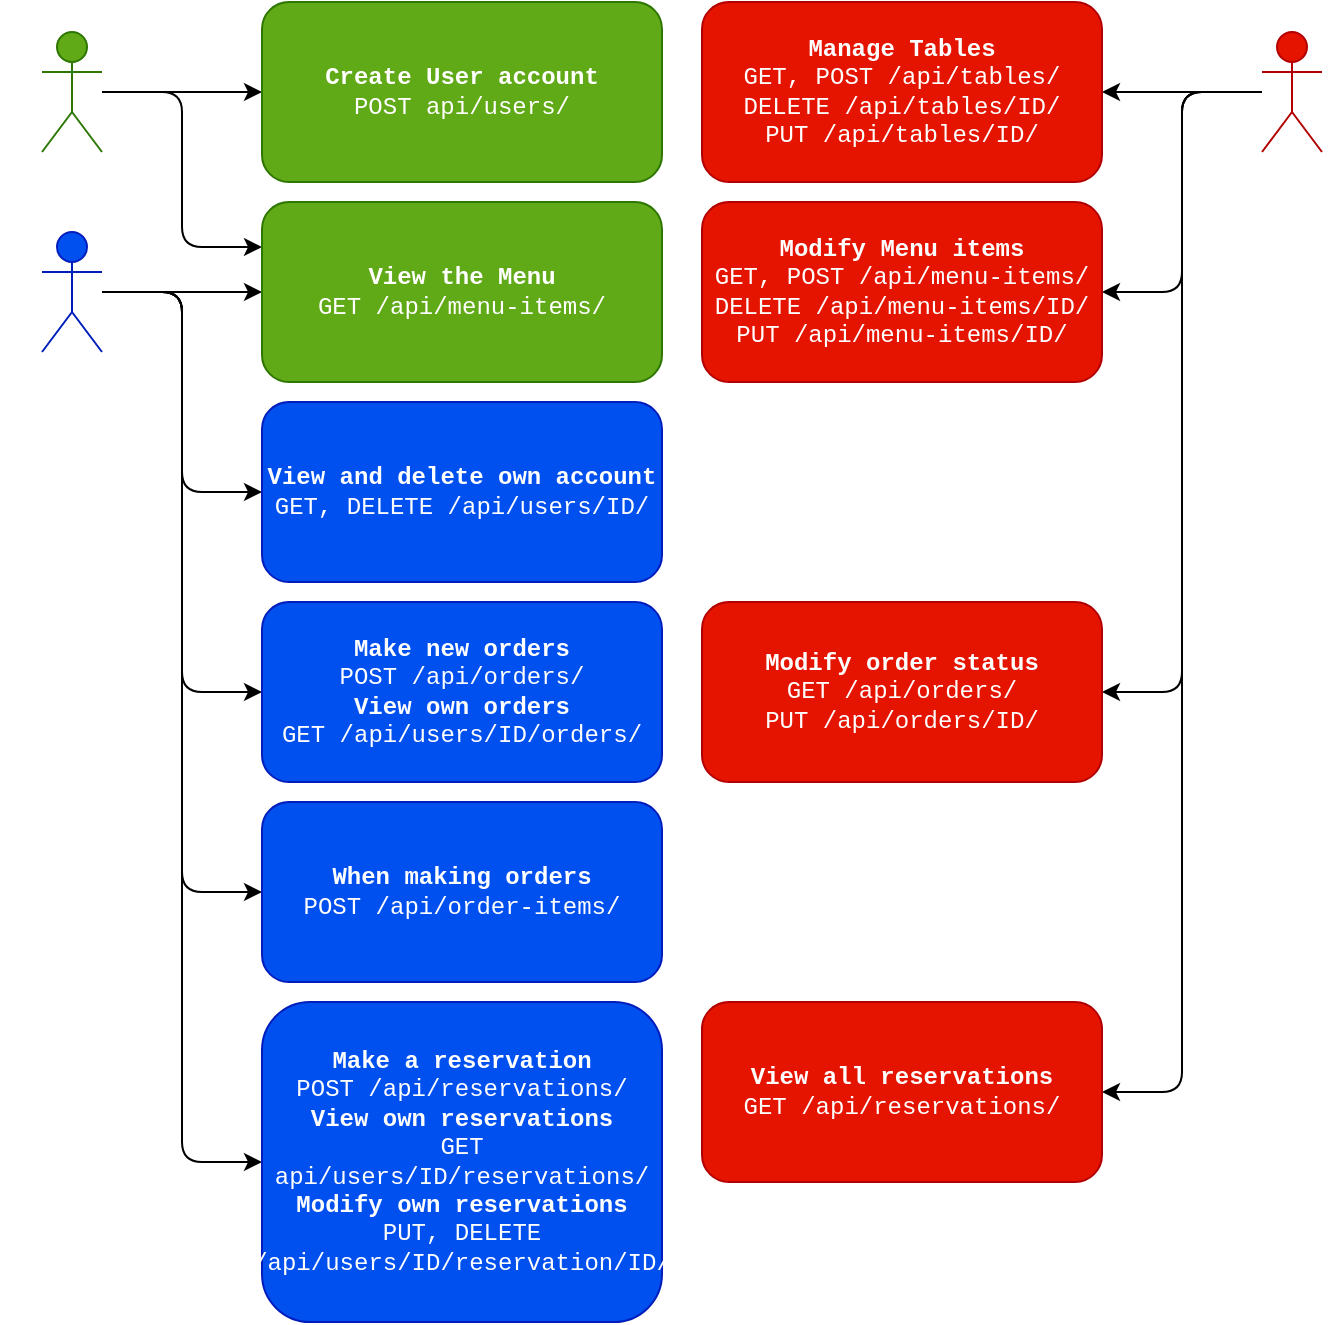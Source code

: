 <mxfile version="27.0.6">
  <diagram name="Page-1" id="dFkPYEzx29vNvxIq47wv">
    <mxGraphModel dx="1382" dy="749" grid="1" gridSize="10" guides="1" tooltips="1" connect="1" arrows="1" fold="1" page="1" pageScale="1" pageWidth="827" pageHeight="1169" math="0" shadow="0">
      <root>
        <mxCell id="0" />
        <mxCell id="1" parent="0" />
        <mxCell id="qMA9qAyPhksx8ExccvGU-14" style="edgeStyle=orthogonalEdgeStyle;rounded=1;orthogonalLoop=1;jettySize=auto;html=1;fontFamily=Courier New;curved=0;" edge="1" parent="1" source="qMA9qAyPhksx8ExccvGU-1" target="qMA9qAyPhksx8ExccvGU-13">
          <mxGeometry relative="1" as="geometry" />
        </mxCell>
        <mxCell id="qMA9qAyPhksx8ExccvGU-20" style="edgeStyle=orthogonalEdgeStyle;rounded=1;orthogonalLoop=1;jettySize=auto;html=1;entryX=0;entryY=0.25;entryDx=0;entryDy=0;fontFamily=Courier New;curved=0;" edge="1" parent="1" source="qMA9qAyPhksx8ExccvGU-1" target="qMA9qAyPhksx8ExccvGU-6">
          <mxGeometry relative="1" as="geometry" />
        </mxCell>
        <mxCell id="qMA9qAyPhksx8ExccvGU-1" value="&lt;div&gt;Guest User&lt;/div&gt;" style="shape=umlActor;verticalLabelPosition=bottom;verticalAlign=top;html=1;outlineConnect=0;fontFamily=Courier New;fillColor=#60a917;fontColor=light-dark(#FFFFFF,#FFFFFF);strokeColor=#2D7600;" vertex="1" parent="1">
          <mxGeometry x="100" y="115" width="30" height="60" as="geometry" />
        </mxCell>
        <mxCell id="qMA9qAyPhksx8ExccvGU-8" style="edgeStyle=orthogonalEdgeStyle;rounded=1;orthogonalLoop=1;jettySize=auto;html=1;fontFamily=Courier New;curved=0;" edge="1" parent="1" source="qMA9qAyPhksx8ExccvGU-2" target="qMA9qAyPhksx8ExccvGU-6">
          <mxGeometry relative="1" as="geometry" />
        </mxCell>
        <mxCell id="qMA9qAyPhksx8ExccvGU-35" style="edgeStyle=orthogonalEdgeStyle;rounded=1;orthogonalLoop=1;jettySize=auto;html=1;entryX=0;entryY=0.5;entryDx=0;entryDy=0;fontFamily=Courier New;curved=0;" edge="1" parent="1" source="qMA9qAyPhksx8ExccvGU-2" target="qMA9qAyPhksx8ExccvGU-12">
          <mxGeometry relative="1" as="geometry" />
        </mxCell>
        <mxCell id="qMA9qAyPhksx8ExccvGU-36" style="edgeStyle=orthogonalEdgeStyle;rounded=1;orthogonalLoop=1;jettySize=auto;html=1;entryX=0;entryY=0.5;entryDx=0;entryDy=0;fontFamily=Courier New;curved=0;" edge="1" parent="1" source="qMA9qAyPhksx8ExccvGU-2" target="qMA9qAyPhksx8ExccvGU-16">
          <mxGeometry relative="1" as="geometry" />
        </mxCell>
        <mxCell id="qMA9qAyPhksx8ExccvGU-37" style="edgeStyle=orthogonalEdgeStyle;rounded=1;orthogonalLoop=1;jettySize=auto;html=1;entryX=0;entryY=0.5;entryDx=0;entryDy=0;fontFamily=Courier New;curved=0;" edge="1" parent="1" source="qMA9qAyPhksx8ExccvGU-2" target="qMA9qAyPhksx8ExccvGU-17">
          <mxGeometry relative="1" as="geometry" />
        </mxCell>
        <mxCell id="qMA9qAyPhksx8ExccvGU-38" style="edgeStyle=orthogonalEdgeStyle;rounded=1;orthogonalLoop=1;jettySize=auto;html=1;entryX=0;entryY=0.5;entryDx=0;entryDy=0;fontFamily=Courier New;curved=0;" edge="1" parent="1" source="qMA9qAyPhksx8ExccvGU-2" target="qMA9qAyPhksx8ExccvGU-19">
          <mxGeometry relative="1" as="geometry" />
        </mxCell>
        <mxCell id="qMA9qAyPhksx8ExccvGU-2" value="&lt;div&gt;Logged in&lt;/div&gt;&lt;div&gt;User&lt;/div&gt;" style="shape=umlActor;verticalLabelPosition=bottom;verticalAlign=top;html=1;outlineConnect=0;fontFamily=Courier New;fillColor=#0050ef;fontColor=light-dark(#FFFFFF,#FFFFFF);strokeColor=#001DBC;" vertex="1" parent="1">
          <mxGeometry x="100" y="215" width="30" height="60" as="geometry" />
        </mxCell>
        <mxCell id="qMA9qAyPhksx8ExccvGU-30" style="edgeStyle=orthogonalEdgeStyle;rounded=1;orthogonalLoop=1;jettySize=auto;html=1;entryX=1;entryY=0.5;entryDx=0;entryDy=0;fontFamily=Courier New;curved=0;" edge="1" parent="1" source="qMA9qAyPhksx8ExccvGU-3" target="qMA9qAyPhksx8ExccvGU-26">
          <mxGeometry relative="1" as="geometry" />
        </mxCell>
        <mxCell id="qMA9qAyPhksx8ExccvGU-32" style="edgeStyle=orthogonalEdgeStyle;rounded=1;orthogonalLoop=1;jettySize=auto;html=1;entryX=1;entryY=0.5;entryDx=0;entryDy=0;fontFamily=Courier New;curved=0;" edge="1" parent="1" source="qMA9qAyPhksx8ExccvGU-3" target="qMA9qAyPhksx8ExccvGU-29">
          <mxGeometry relative="1" as="geometry" />
        </mxCell>
        <mxCell id="qMA9qAyPhksx8ExccvGU-40" style="edgeStyle=orthogonalEdgeStyle;rounded=1;orthogonalLoop=1;jettySize=auto;html=1;entryX=1;entryY=0.5;entryDx=0;entryDy=0;fontFamily=Courier New;curved=0;" edge="1" parent="1" source="qMA9qAyPhksx8ExccvGU-3" target="qMA9qAyPhksx8ExccvGU-34">
          <mxGeometry relative="1" as="geometry" />
        </mxCell>
        <mxCell id="qMA9qAyPhksx8ExccvGU-42" style="edgeStyle=orthogonalEdgeStyle;rounded=1;orthogonalLoop=1;jettySize=auto;html=1;fontFamily=Courier New;curved=0;" edge="1" parent="1" source="qMA9qAyPhksx8ExccvGU-3" target="qMA9qAyPhksx8ExccvGU-41">
          <mxGeometry relative="1" as="geometry" />
        </mxCell>
        <mxCell id="qMA9qAyPhksx8ExccvGU-3" value="Admin" style="shape=umlActor;verticalLabelPosition=bottom;verticalAlign=top;html=1;outlineConnect=0;fontFamily=Courier New;fillColor=#e51400;fontColor=light-dark(#FFFFFF,#FFFFFF);strokeColor=#B20000;" vertex="1" parent="1">
          <mxGeometry x="710" y="115" width="30" height="60" as="geometry" />
        </mxCell>
        <mxCell id="qMA9qAyPhksx8ExccvGU-6" value="&lt;div&gt;&lt;b&gt;View the Menu&lt;/b&gt;&lt;/div&gt;&lt;div&gt;GET /api/menu-items/&lt;br&gt;&lt;/div&gt;" style="rounded=1;whiteSpace=wrap;html=1;fontFamily=Courier New;fillColor=#60a917;fontColor=#ffffff;strokeColor=#2D7600;" vertex="1" parent="1">
          <mxGeometry x="210" y="200" width="200" height="90" as="geometry" />
        </mxCell>
        <mxCell id="qMA9qAyPhksx8ExccvGU-12" value="&lt;div&gt;&lt;b&gt;View and delete own account&lt;/b&gt;&lt;/div&gt;&lt;div&gt;GET, DELETE /api/users/ID/&lt;br&gt;&lt;/div&gt;" style="rounded=1;whiteSpace=wrap;html=1;fontFamily=Courier New;fillColor=#0050ef;fontColor=#ffffff;strokeColor=#001DBC;" vertex="1" parent="1">
          <mxGeometry x="210" y="300" width="200" height="90" as="geometry" />
        </mxCell>
        <mxCell id="qMA9qAyPhksx8ExccvGU-13" value="&lt;div&gt;&lt;b&gt;Create User account&lt;/b&gt;&lt;/div&gt;&lt;div&gt;POST api/users/&lt;br&gt;&lt;/div&gt;" style="rounded=1;whiteSpace=wrap;html=1;fontFamily=Courier New;fillColor=#60a917;fontColor=#ffffff;strokeColor=#2D7600;" vertex="1" parent="1">
          <mxGeometry x="210" y="100" width="200" height="90" as="geometry" />
        </mxCell>
        <mxCell id="qMA9qAyPhksx8ExccvGU-16" value="&lt;div&gt;&lt;b&gt;Make new orders&lt;/b&gt;&lt;br&gt;&lt;/div&gt;&lt;div&gt;POST /api/orders/&lt;/div&gt;&lt;div&gt;&lt;b&gt;View own orders&lt;/b&gt;&lt;/div&gt;&lt;div&gt;GET /api/users/ID/orders/&lt;br&gt;&lt;/div&gt;" style="rounded=1;whiteSpace=wrap;html=1;fontFamily=Courier New;fillColor=#0050ef;fontColor=#ffffff;strokeColor=#001DBC;" vertex="1" parent="1">
          <mxGeometry x="210" y="400" width="200" height="90" as="geometry" />
        </mxCell>
        <mxCell id="qMA9qAyPhksx8ExccvGU-17" value="&lt;div&gt;&lt;b&gt;When making orders&lt;/b&gt;&lt;br&gt;&lt;/div&gt;&lt;div&gt;POST /api/order-items/&lt;br&gt;&lt;/div&gt;" style="rounded=1;whiteSpace=wrap;html=1;fontFamily=Courier New;fillColor=#0050ef;fontColor=#ffffff;strokeColor=#001DBC;" vertex="1" parent="1">
          <mxGeometry x="210" y="500" width="200" height="90" as="geometry" />
        </mxCell>
        <mxCell id="qMA9qAyPhksx8ExccvGU-19" value="&lt;div&gt;&lt;b&gt;Make a reservation&lt;/b&gt;&lt;br&gt;&lt;/div&gt;&lt;div&gt;POST /api/reservations/&lt;/div&gt;&lt;div&gt;&lt;b&gt;View own reservations&lt;/b&gt;&lt;/div&gt;&lt;div&gt;GET &lt;br&gt;&lt;/div&gt;&lt;div&gt;api/users/ID/reservations/&lt;/div&gt;&lt;div&gt;&lt;b&gt;Modify own reservations&lt;/b&gt;&lt;/div&gt;&lt;div&gt;PUT, DELETE&lt;/div&gt;&lt;div&gt;/api/users/ID/reservation/ID/&lt;br&gt;&lt;/div&gt;" style="rounded=1;whiteSpace=wrap;html=1;fontFamily=Courier New;fillColor=#0050ef;fontColor=#ffffff;strokeColor=#001DBC;" vertex="1" parent="1">
          <mxGeometry x="210" y="600" width="200" height="160" as="geometry" />
        </mxCell>
        <mxCell id="qMA9qAyPhksx8ExccvGU-26" value="&lt;div&gt;&lt;b&gt;Modify Menu items&lt;br&gt;&lt;/b&gt;&lt;/div&gt;&lt;div&gt;&lt;div&gt;GET, POST /api/menu-items/&lt;/div&gt;&lt;/div&gt;&lt;div&gt;DELETE /api/menu-items/ID/&lt;/div&gt;&lt;div&gt;PUT /api/menu-items/ID/&lt;br&gt;&lt;/div&gt;" style="rounded=1;whiteSpace=wrap;html=1;fontFamily=Courier New;fillColor=#e51400;fontColor=#ffffff;strokeColor=#B20000;" vertex="1" parent="1">
          <mxGeometry x="430" y="200" width="200" height="90" as="geometry" />
        </mxCell>
        <mxCell id="qMA9qAyPhksx8ExccvGU-29" value="&lt;div&gt;&lt;b&gt;Modify order status&lt;/b&gt;&lt;/div&gt;&lt;div&gt;GET /api/orders/&lt;br&gt;&lt;/div&gt;&lt;div&gt;PUT /api/orders/ID/&lt;br&gt;&lt;/div&gt;" style="rounded=1;whiteSpace=wrap;html=1;fontFamily=Courier New;fillColor=#e51400;fontColor=#ffffff;strokeColor=#B20000;" vertex="1" parent="1">
          <mxGeometry x="430" y="400" width="200" height="90" as="geometry" />
        </mxCell>
        <mxCell id="qMA9qAyPhksx8ExccvGU-34" value="&lt;div&gt;&lt;b&gt;View all reservations&lt;/b&gt;&lt;/div&gt;&lt;div&gt;GET /api/reservations/&lt;br&gt;&lt;/div&gt;" style="rounded=1;whiteSpace=wrap;html=1;fontFamily=Courier New;fillColor=#e51400;fontColor=#ffffff;strokeColor=#B20000;" vertex="1" parent="1">
          <mxGeometry x="430" y="600" width="200" height="90" as="geometry" />
        </mxCell>
        <mxCell id="qMA9qAyPhksx8ExccvGU-41" value="&lt;div&gt;&lt;b&gt;Manage Tables&lt;br&gt;&lt;/b&gt;&lt;/div&gt;&lt;div&gt;&lt;div&gt;GET, POST /api/tables/&lt;/div&gt;&lt;/div&gt;&lt;div&gt;DELETE /api/tables/ID/&lt;/div&gt;&lt;div&gt;PUT /api/tables/ID/&lt;br&gt;&lt;/div&gt;" style="rounded=1;whiteSpace=wrap;html=1;fontFamily=Courier New;fillColor=#e51400;fontColor=#ffffff;strokeColor=#B20000;" vertex="1" parent="1">
          <mxGeometry x="430" y="100" width="200" height="90" as="geometry" />
        </mxCell>
      </root>
    </mxGraphModel>
  </diagram>
</mxfile>
